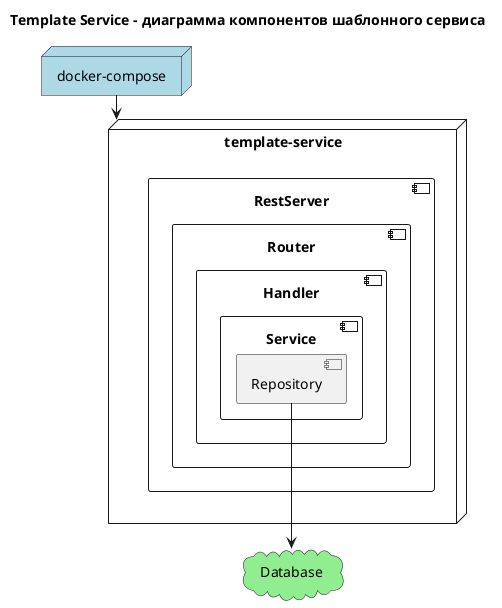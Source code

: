 @startuml
title Template Service - диаграмма компонентов шаблонного сервиса

node template-service as ts {
    component RestServer {
        component Router {
            component Handler {
                component Service {
                    [Repository] as repository
                }
            }
        }
    }
}

node docker-compose as dc #lightblue {

}

cloud Database as db #lightgreen {

}

repository --> db

dc --> ts


@enduml